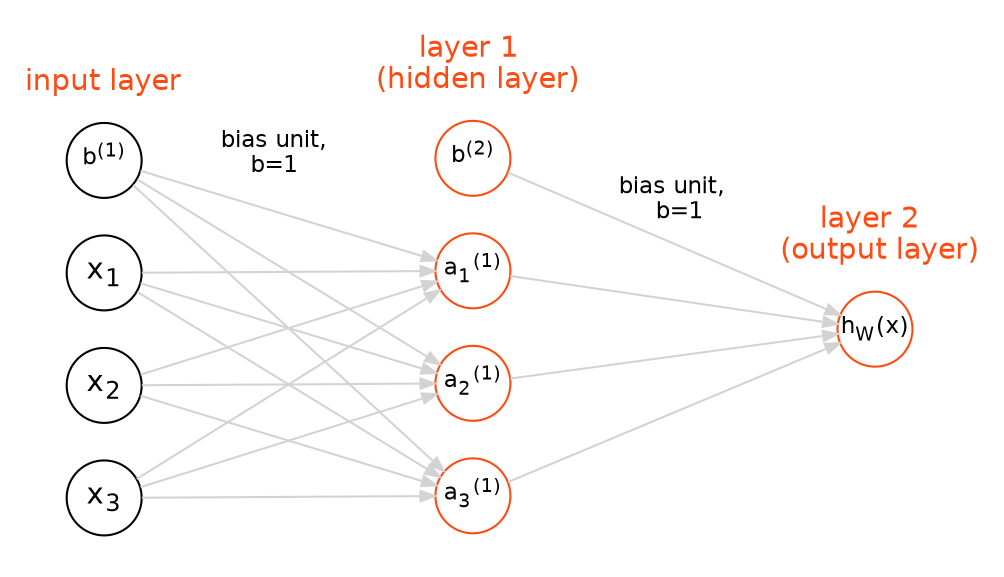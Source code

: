 digraph G {
        graph [fontname = "helvetica"];
        node [fontname = "helvetica"];
        edge [fontname = "helvetica" color=lightgrey arrowsize=.7];
        rankdir=LR
	splines=line
        
        node [fixedsize=true, label=""];

        subgraph cluster_0 {
		color=white;
		node [style=solid,color=black, shape=circle,];
		 x0 x2 x3 x1;
		x3[label=<b<SUP>(1)</SUP>> fontsize=11]
		x2[label=<x<SUB>3</SUB>>]
		x1[label=<x<SUB>1</SUB>>]
		x0[label=<x<SUB>2</SUB>>]
		#label= <<font color="#FF4A11">Inputs</font>>
		label = <<font color="#FF4A11">input layer</font>>;
	}

	subgraph cluster_1 {
		color=white;
		node [style=solid,color="#FF4A11", shape=circle];
		a02 a12 a22 a32;
		a02[label=<b<SUP>(2)</SUP>> fontsize=11]
		a12[label=<a<SUB>2</SUB><SUP>(1)</SUP>> fontsize=11]
		a22[label=<a<SUB>3</SUB><SUP>(1)</SUP>> fontsize=11]
		a32[label=<a<SUB>1</SUB><SUP>(1)</SUP>>fontsize=11]
		label = <<font color="#FF4A11">layer 1 <BR /> (hidden layer)</font>>;
	}

	subgraph cluster_2 {
		color=white;
		node [style=solid,color="#FF4A11", shape=circle];
		a13;
		a13[label=<h<SUB>W</SUB>(x)> fontsize=11]
		#label= <<font color="#FF4A11">Output</font>>
		label=<<font color="#FF4A11">layer 2 <BR /> (output layer)</font>>;
	}

	#subgraph cluster_4 {
	#	color=white;
	#	node [style=solid,color=transparent, shape=circle];
	#	O;
	#	O[label=<h<SUB>W</SUB>(x)>]
	#	label= <<font color="#FF4A11">output</font>>
	#	#label="layer 3 (output layer)";
	#}

        x1 -> a12;
        x1 -> a22;
        x1 -> a32;
        x2 -> a12;
        x2 -> a22;
        x2 -> a32;
        x3 -> a12[label= <bias unit,<BR /> b=1 <BR /> <BR /><BR />> fontsize=11];
        x3 -> a22;
        x3 -> a32;
        x0 ->a12;
        x0 ->a22;
        x0 ->a32;

        a02 -> a13[label= <bias unit, <BR /> b=1> fontsize=11];
        a12 -> a13
        a22 -> a13
        a32 -> a13
        
        #a13->O

}